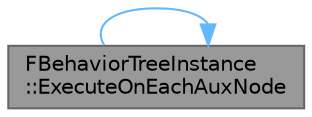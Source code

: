 digraph "FBehaviorTreeInstance::ExecuteOnEachAuxNode"
{
 // INTERACTIVE_SVG=YES
 // LATEX_PDF_SIZE
  bgcolor="transparent";
  edge [fontname=Helvetica,fontsize=10,labelfontname=Helvetica,labelfontsize=10];
  node [fontname=Helvetica,fontsize=10,shape=box,height=0.2,width=0.4];
  rankdir="LR";
  Node1 [id="Node000001",label="FBehaviorTreeInstance\l::ExecuteOnEachAuxNode",height=0.2,width=0.4,color="gray40", fillcolor="grey60", style="filled", fontcolor="black",tooltip="iterate on auxiliary nodes and call ExecFunc on each of them."];
  Node1 -> Node1 [id="edge1_Node000001_Node000001",color="steelblue1",style="solid",tooltip=" "];
}
